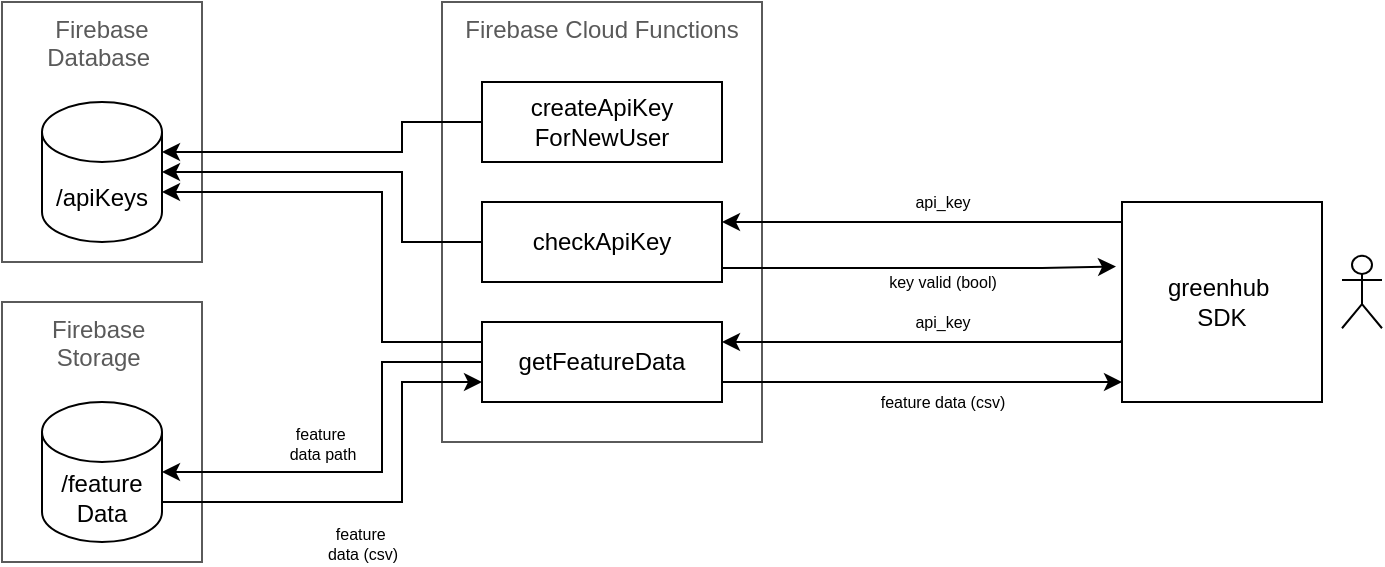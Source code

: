 <mxfile version="24.2.5" type="device">
  <diagram name="Page-1" id="m8P2sEEzBrBx1BC89PVs">
    <mxGraphModel dx="789" dy="522" grid="1" gridSize="10" guides="1" tooltips="1" connect="1" arrows="1" fold="1" page="1" pageScale="1" pageWidth="827" pageHeight="1169" math="0" shadow="0">
      <root>
        <mxCell id="0" />
        <mxCell id="1" parent="0" />
        <mxCell id="Umz5MXTEn-aTHfqRA8LG-22" value="Firebase Database&amp;nbsp;" style="rounded=0;whiteSpace=wrap;html=1;verticalAlign=top;strokeColor=#5a5a5a;fontColor=#5a5a5a;" parent="1" vertex="1">
          <mxGeometry x="80" y="100" width="100" height="130" as="geometry" />
        </mxCell>
        <mxCell id="Umz5MXTEn-aTHfqRA8LG-4" value="/apiKeys" style="shape=cylinder3;whiteSpace=wrap;html=1;boundedLbl=1;backgroundOutline=1;size=15;" parent="1" vertex="1">
          <mxGeometry x="100" y="150" width="60" height="70" as="geometry" />
        </mxCell>
        <mxCell id="Umz5MXTEn-aTHfqRA8LG-14" value="greenhub&amp;nbsp;&lt;div&gt;SDK&lt;/div&gt;" style="rounded=0;whiteSpace=wrap;html=1;verticalAlign=middle;" parent="1" vertex="1">
          <mxGeometry x="640" y="200" width="100" height="100" as="geometry" />
        </mxCell>
        <mxCell id="Umz5MXTEn-aTHfqRA8LG-9" value="Firebase Cloud Functions" style="rounded=0;whiteSpace=wrap;html=1;verticalAlign=top;strokeColor=#5a5a5a;fontColor=#5a5a5a;" parent="1" vertex="1">
          <mxGeometry x="300" y="100" width="160" height="220" as="geometry" />
        </mxCell>
        <mxCell id="Umz5MXTEn-aTHfqRA8LG-16" value="feature data (csv)" style="edgeStyle=orthogonalEdgeStyle;rounded=0;orthogonalLoop=1;jettySize=auto;html=1;exitX=1;exitY=0.75;exitDx=0;exitDy=0;fontSize=8;" parent="1" source="IdBvZcJSKFuSaSO-XhZm-1" edge="1">
          <mxGeometry x="0.1" y="-10" relative="1" as="geometry">
            <Array as="points">
              <mxPoint x="640" y="290" />
            </Array>
            <mxPoint as="offset" />
            <mxPoint x="640" y="290" as="targetPoint" />
          </mxGeometry>
        </mxCell>
        <mxCell id="Umz5MXTEn-aTHfqRA8LG-10" value="checkApiKey" style="rounded=0;whiteSpace=wrap;html=1;" parent="1" vertex="1">
          <mxGeometry x="320" y="200" width="120" height="40" as="geometry" />
        </mxCell>
        <mxCell id="Umz5MXTEn-aTHfqRA8LG-15" value="api_key" style="edgeStyle=orthogonalEdgeStyle;rounded=0;orthogonalLoop=1;jettySize=auto;html=1;fontSize=8;" parent="1" edge="1">
          <mxGeometry x="-0.1" y="-10" relative="1" as="geometry">
            <Array as="points">
              <mxPoint x="590" y="210" />
            </Array>
            <mxPoint as="offset" />
            <mxPoint x="640" y="210" as="sourcePoint" />
            <mxPoint x="440" y="210" as="targetPoint" />
          </mxGeometry>
        </mxCell>
        <mxCell id="Umz5MXTEn-aTHfqRA8LG-17" value="" style="edgeStyle=orthogonalEdgeStyle;rounded=0;orthogonalLoop=1;jettySize=auto;html=1;exitX=0;exitY=0.5;exitDx=0;exitDy=0;entryX=1;entryY=0.5;entryDx=0;entryDy=0;entryPerimeter=0;" parent="1" source="Umz5MXTEn-aTHfqRA8LG-10" target="Umz5MXTEn-aTHfqRA8LG-4" edge="1">
          <mxGeometry x="-0.106" y="-9" relative="1" as="geometry">
            <mxPoint as="offset" />
            <Array as="points">
              <mxPoint x="280" y="220" />
              <mxPoint x="280" y="185" />
            </Array>
          </mxGeometry>
        </mxCell>
        <mxCell id="Umz5MXTEn-aTHfqRA8LG-23" value="Firebase&amp;nbsp;&lt;div&gt;Storage&amp;nbsp;&lt;/div&gt;" style="rounded=0;whiteSpace=wrap;html=1;verticalAlign=top;strokeColor=#5a5a5a;fontColor=#5a5a5a;" parent="1" vertex="1">
          <mxGeometry x="80" y="250" width="100" height="130" as="geometry" />
        </mxCell>
        <mxCell id="Umz5MXTEn-aTHfqRA8LG-25" value="&lt;font style=&quot;font-size: 8px;&quot;&gt;feature&amp;nbsp;&lt;/font&gt;&lt;div style=&quot;font-size: 8px;&quot;&gt;&lt;font style=&quot;font-size: 8px;&quot;&gt;data path&lt;/font&gt;&lt;/div&gt;" style="edgeStyle=orthogonalEdgeStyle;rounded=0;orthogonalLoop=1;jettySize=auto;html=1;entryX=0;entryY=0.5;entryDx=0;entryDy=0;exitX=1;exitY=0.5;exitDx=0;exitDy=0;exitPerimeter=0;startArrow=classic;startFill=1;endArrow=none;endFill=0;" parent="1" source="Umz5MXTEn-aTHfqRA8LG-2" target="IdBvZcJSKFuSaSO-XhZm-1" edge="1">
          <mxGeometry x="-0.256" y="15" relative="1" as="geometry">
            <mxPoint x="380" y="450" as="sourcePoint" />
            <mxPoint as="offset" />
            <mxPoint x="660" y="377.5" as="targetPoint" />
            <Array as="points">
              <mxPoint x="270" y="335" />
              <mxPoint x="270" y="280" />
            </Array>
          </mxGeometry>
        </mxCell>
        <mxCell id="Umz5MXTEn-aTHfqRA8LG-2" value="/feature&lt;div&gt;Data&lt;/div&gt;" style="shape=cylinder3;whiteSpace=wrap;html=1;boundedLbl=1;backgroundOutline=1;size=15;" parent="1" vertex="1">
          <mxGeometry x="100" y="300" width="60" height="70" as="geometry" />
        </mxCell>
        <mxCell id="Umz5MXTEn-aTHfqRA8LG-24" value="&lt;font style=&quot;font-size: 8px;&quot;&gt;feature&amp;nbsp;&lt;/font&gt;&lt;div style=&quot;font-size: 8px;&quot;&gt;&lt;font style=&quot;font-size: 8px;&quot;&gt;data (csv)&lt;/font&gt;&lt;/div&gt;" style="edgeStyle=orthogonalEdgeStyle;rounded=0;orthogonalLoop=1;jettySize=auto;html=1;exitX=0;exitY=0.75;exitDx=0;exitDy=0;startArrow=classic;startFill=1;endArrow=none;endFill=0;" parent="1" source="IdBvZcJSKFuSaSO-XhZm-1" edge="1">
          <mxGeometry x="0.091" y="20" relative="1" as="geometry">
            <mxPoint as="offset" />
            <mxPoint x="660" y="392.5" as="sourcePoint" />
            <Array as="points">
              <mxPoint x="280" y="290" />
              <mxPoint x="280" y="350" />
            </Array>
            <mxPoint x="160" y="350" as="targetPoint" />
          </mxGeometry>
        </mxCell>
        <mxCell id="Umz5MXTEn-aTHfqRA8LG-27" value="" style="shape=umlActor;verticalLabelPosition=bottom;verticalAlign=top;html=1;outlineConnect=0;" parent="1" vertex="1">
          <mxGeometry x="750" y="226.88" width="20" height="36.25" as="geometry" />
        </mxCell>
        <mxCell id="IdBvZcJSKFuSaSO-XhZm-1" value="getFeatureData" style="rounded=0;whiteSpace=wrap;html=1;" parent="1" vertex="1">
          <mxGeometry x="320" y="260" width="120" height="40" as="geometry" />
        </mxCell>
        <mxCell id="IdBvZcJSKFuSaSO-XhZm-2" value="api_key" style="edgeStyle=orthogonalEdgeStyle;rounded=0;orthogonalLoop=1;jettySize=auto;html=1;entryX=1;entryY=0.25;entryDx=0;entryDy=0;exitX=-0.003;exitY=0.69;exitDx=0;exitDy=0;exitPerimeter=0;fontSize=8;" parent="1" source="Umz5MXTEn-aTHfqRA8LG-14" target="IdBvZcJSKFuSaSO-XhZm-1" edge="1">
          <mxGeometry x="-0.096" y="-10" relative="1" as="geometry">
            <Array as="points">
              <mxPoint x="640" y="270" />
            </Array>
            <mxPoint as="offset" />
            <mxPoint x="630" y="400" as="sourcePoint" />
            <mxPoint x="510" y="340" as="targetPoint" />
          </mxGeometry>
        </mxCell>
        <mxCell id="IdBvZcJSKFuSaSO-XhZm-6" value="key valid (bool)" style="edgeStyle=orthogonalEdgeStyle;rounded=0;orthogonalLoop=1;jettySize=auto;html=1;exitX=1;exitY=0.75;exitDx=0;exitDy=0;entryX=-0.03;entryY=0.323;entryDx=0;entryDy=0;entryPerimeter=0;fontSize=8;" parent="1" source="Umz5MXTEn-aTHfqRA8LG-10" target="Umz5MXTEn-aTHfqRA8LG-14" edge="1">
          <mxGeometry x="0.13" y="-7" relative="1" as="geometry">
            <Array as="points">
              <mxPoint x="440" y="233" />
              <mxPoint x="600" y="233" />
              <mxPoint x="600" y="232" />
            </Array>
            <mxPoint as="offset" />
            <mxPoint x="650" y="233" as="sourcePoint" />
            <mxPoint x="450" y="220" as="targetPoint" />
          </mxGeometry>
        </mxCell>
        <mxCell id="IdBvZcJSKFuSaSO-XhZm-7" style="edgeStyle=orthogonalEdgeStyle;rounded=0;orthogonalLoop=1;jettySize=auto;html=1;exitX=0;exitY=0.25;exitDx=0;exitDy=0;entryX=1;entryY=0;entryDx=0;entryDy=45;entryPerimeter=0;" parent="1" source="IdBvZcJSKFuSaSO-XhZm-1" target="Umz5MXTEn-aTHfqRA8LG-4" edge="1">
          <mxGeometry relative="1" as="geometry">
            <Array as="points">
              <mxPoint x="270" y="270" />
              <mxPoint x="270" y="195" />
            </Array>
          </mxGeometry>
        </mxCell>
        <mxCell id="6OngnoZZsKGKwb6txzni-1" value="createApiKey&lt;div&gt;ForNewUser&lt;/div&gt;" style="rounded=0;whiteSpace=wrap;html=1;" parent="1" vertex="1">
          <mxGeometry x="320" y="140" width="120" height="40" as="geometry" />
        </mxCell>
        <mxCell id="-84CUOhMZUbK8oh4kaU6-2" style="edgeStyle=orthogonalEdgeStyle;rounded=0;orthogonalLoop=1;jettySize=auto;html=1;exitX=0;exitY=0.5;exitDx=0;exitDy=0;entryX=1;entryY=0;entryDx=0;entryDy=25;entryPerimeter=0;" edge="1" parent="1" source="6OngnoZZsKGKwb6txzni-1" target="Umz5MXTEn-aTHfqRA8LG-4">
          <mxGeometry relative="1" as="geometry">
            <Array as="points">
              <mxPoint x="280" y="160" />
              <mxPoint x="280" y="175" />
            </Array>
          </mxGeometry>
        </mxCell>
      </root>
    </mxGraphModel>
  </diagram>
</mxfile>
